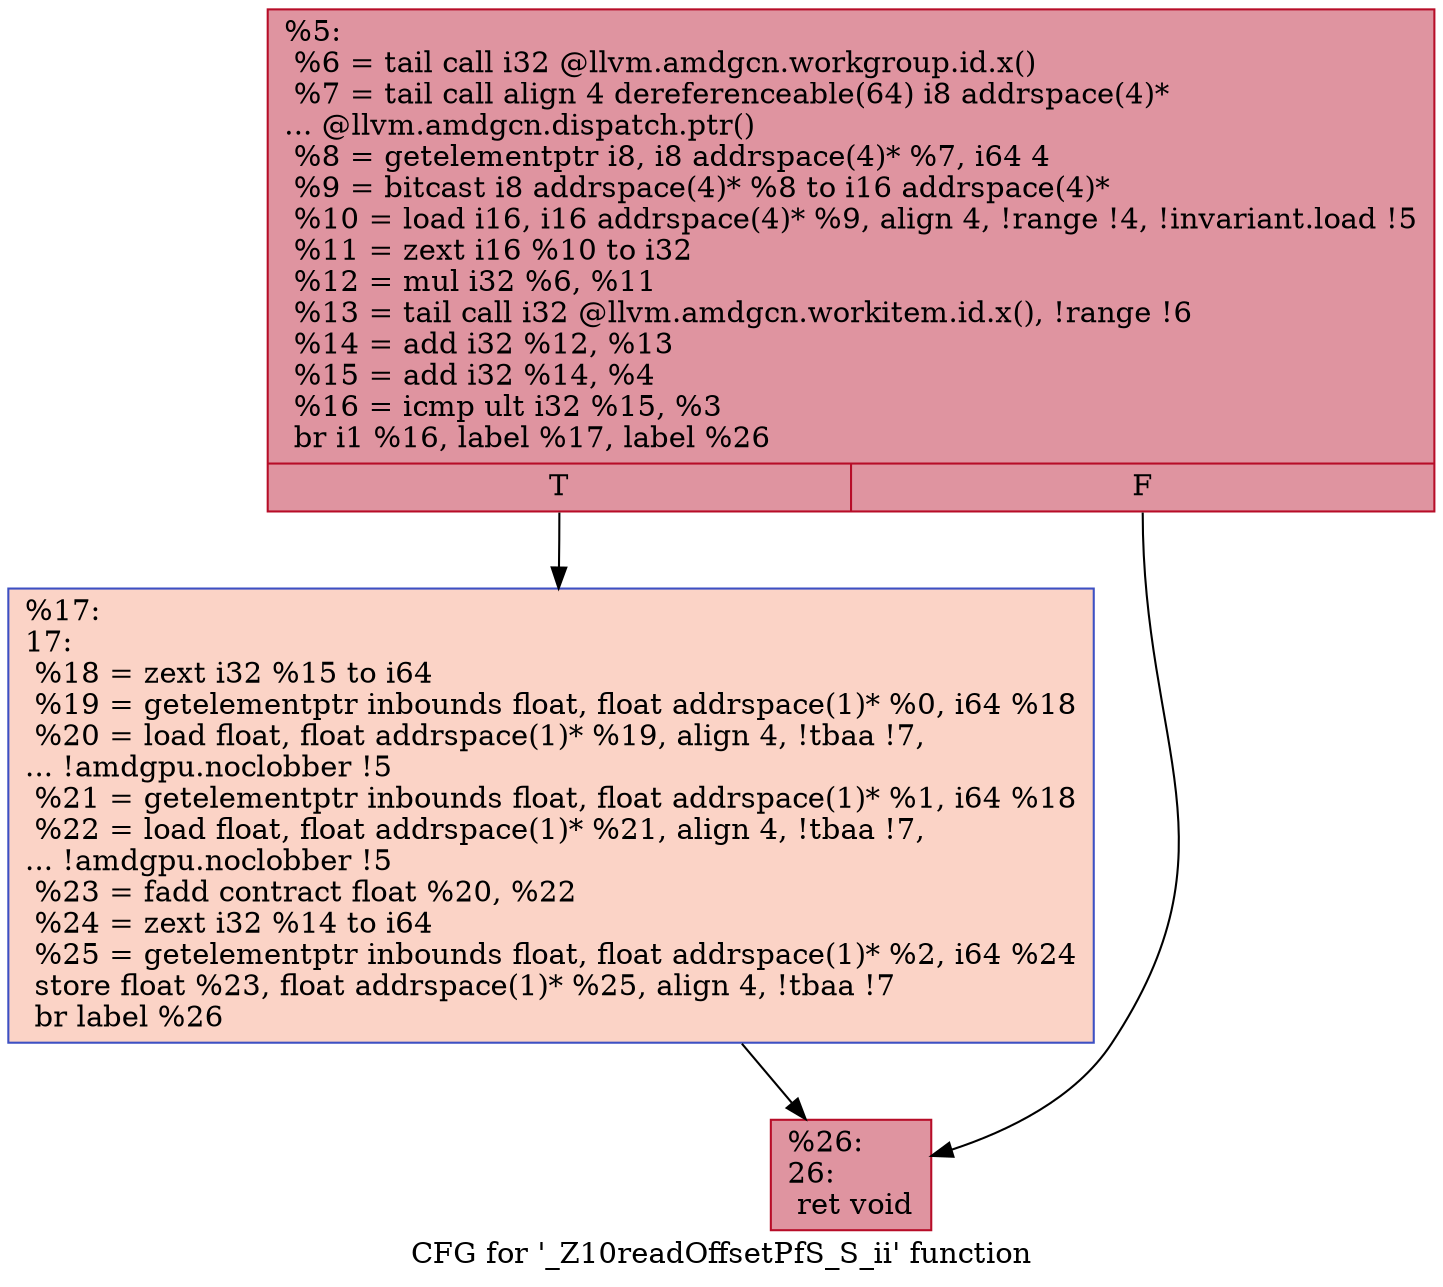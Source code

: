 digraph "CFG for '_Z10readOffsetPfS_S_ii' function" {
	label="CFG for '_Z10readOffsetPfS_S_ii' function";

	Node0x498e1b0 [shape=record,color="#b70d28ff", style=filled, fillcolor="#b70d2870",label="{%5:\l  %6 = tail call i32 @llvm.amdgcn.workgroup.id.x()\l  %7 = tail call align 4 dereferenceable(64) i8 addrspace(4)*\l... @llvm.amdgcn.dispatch.ptr()\l  %8 = getelementptr i8, i8 addrspace(4)* %7, i64 4\l  %9 = bitcast i8 addrspace(4)* %8 to i16 addrspace(4)*\l  %10 = load i16, i16 addrspace(4)* %9, align 4, !range !4, !invariant.load !5\l  %11 = zext i16 %10 to i32\l  %12 = mul i32 %6, %11\l  %13 = tail call i32 @llvm.amdgcn.workitem.id.x(), !range !6\l  %14 = add i32 %12, %13\l  %15 = add i32 %14, %4\l  %16 = icmp ult i32 %15, %3\l  br i1 %16, label %17, label %26\l|{<s0>T|<s1>F}}"];
	Node0x498e1b0:s0 -> Node0x498eca0;
	Node0x498e1b0:s1 -> Node0x4990210;
	Node0x498eca0 [shape=record,color="#3d50c3ff", style=filled, fillcolor="#f59c7d70",label="{%17:\l17:                                               \l  %18 = zext i32 %15 to i64\l  %19 = getelementptr inbounds float, float addrspace(1)* %0, i64 %18\l  %20 = load float, float addrspace(1)* %19, align 4, !tbaa !7,\l... !amdgpu.noclobber !5\l  %21 = getelementptr inbounds float, float addrspace(1)* %1, i64 %18\l  %22 = load float, float addrspace(1)* %21, align 4, !tbaa !7,\l... !amdgpu.noclobber !5\l  %23 = fadd contract float %20, %22\l  %24 = zext i32 %14 to i64\l  %25 = getelementptr inbounds float, float addrspace(1)* %2, i64 %24\l  store float %23, float addrspace(1)* %25, align 4, !tbaa !7\l  br label %26\l}"];
	Node0x498eca0 -> Node0x4990210;
	Node0x4990210 [shape=record,color="#b70d28ff", style=filled, fillcolor="#b70d2870",label="{%26:\l26:                                               \l  ret void\l}"];
}
